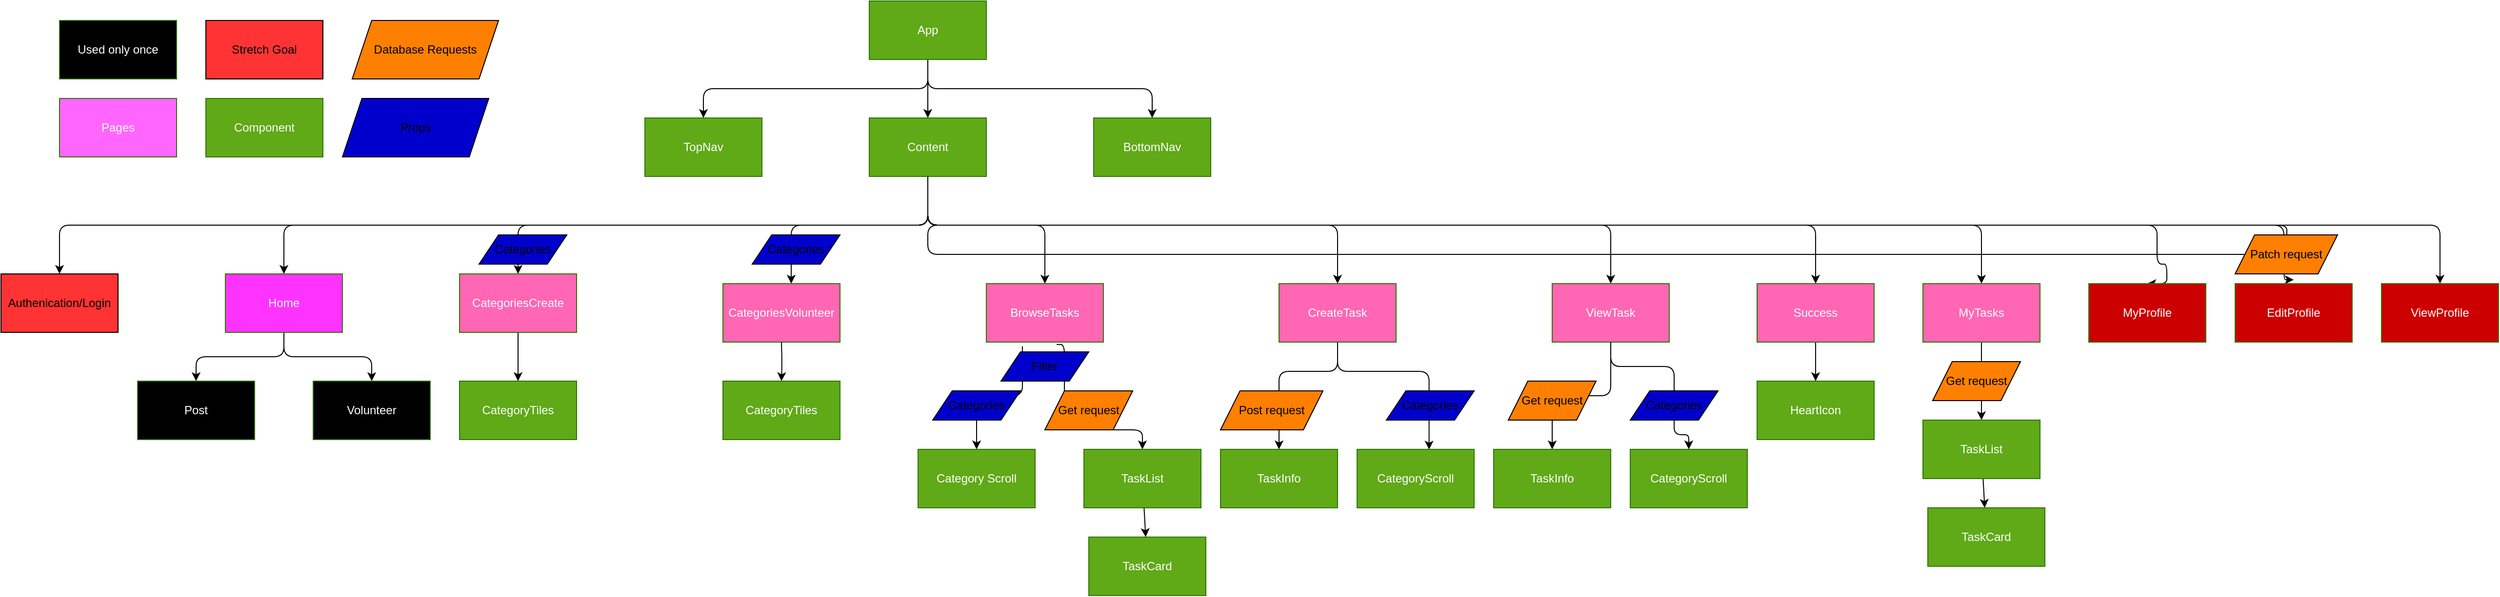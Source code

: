 <mxfile>
    <diagram id="rWSGf-dNv_oNmWu9gTjf" name="Page-1">
        <mxGraphModel dx="2993" dy="1853" grid="1" gridSize="10" guides="1" tooltips="1" connect="1" arrows="1" fold="1" page="1" pageScale="1" pageWidth="827" pageHeight="1169" math="0" shadow="0">
            <root>
                <mxCell id="0"/>
                <mxCell id="1" parent="0"/>
                <mxCell id="57" value="Stretch Goal" style="rounded=0;whiteSpace=wrap;html=1;fillColor=#FF3333;" vertex="1" parent="1">
                    <mxGeometry x="-300" y="-200" width="120" height="60" as="geometry"/>
                </mxCell>
                <mxCell id="69" style="edgeStyle=orthogonalEdgeStyle;html=1;entryX=0.5;entryY=0;entryDx=0;entryDy=0;" edge="1" parent="1" source="62" target="64">
                    <mxGeometry relative="1" as="geometry"/>
                </mxCell>
                <mxCell id="72" style="edgeStyle=orthogonalEdgeStyle;html=1;exitX=0.5;exitY=1;exitDx=0;exitDy=0;entryX=0.5;entryY=0;entryDx=0;entryDy=0;" edge="1" parent="1" source="62" target="67">
                    <mxGeometry relative="1" as="geometry"/>
                </mxCell>
                <mxCell id="73" style="edgeStyle=orthogonalEdgeStyle;html=1;exitX=0.5;exitY=1;exitDx=0;exitDy=0;entryX=0.5;entryY=0;entryDx=0;entryDy=0;" edge="1" parent="1" source="62" target="68">
                    <mxGeometry relative="1" as="geometry"/>
                </mxCell>
                <mxCell id="62" value="App" style="rounded=0;whiteSpace=wrap;html=1;fillColor=#60a917;fontColor=#ffffff;strokeColor=#2D7600;" vertex="1" parent="1">
                    <mxGeometry x="380" y="-220" width="120" height="60" as="geometry"/>
                </mxCell>
                <mxCell id="75" style="edgeStyle=orthogonalEdgeStyle;html=1;exitX=0.5;exitY=1;exitDx=0;exitDy=0;entryX=0.5;entryY=0;entryDx=0;entryDy=0;" edge="1" parent="1" source="64" target="74">
                    <mxGeometry relative="1" as="geometry"/>
                </mxCell>
                <mxCell id="80" style="edgeStyle=orthogonalEdgeStyle;html=1;exitX=0.5;exitY=1;exitDx=0;exitDy=0;entryX=0.5;entryY=0;entryDx=0;entryDy=0;" edge="1" parent="1" source="64" target="79">
                    <mxGeometry relative="1" as="geometry"/>
                </mxCell>
                <mxCell id="81" style="edgeStyle=orthogonalEdgeStyle;html=1;exitX=0.5;exitY=1;exitDx=0;exitDy=0;" edge="1" parent="1" source="64" target="76">
                    <mxGeometry relative="1" as="geometry"/>
                </mxCell>
                <mxCell id="91" style="edgeStyle=orthogonalEdgeStyle;html=1;exitX=0.5;exitY=1;exitDx=0;exitDy=0;" edge="1" parent="1" source="64">
                    <mxGeometry relative="1" as="geometry">
                        <mxPoint x="300" y="70" as="targetPoint"/>
                        <Array as="points">
                            <mxPoint x="440" y="10"/>
                            <mxPoint x="300" y="10"/>
                        </Array>
                    </mxGeometry>
                </mxCell>
                <mxCell id="101" value="" style="edgeStyle=none;html=1;entryX=0.5;entryY=0;entryDx=0;entryDy=0;" edge="1" parent="1" source="64" target="100">
                    <mxGeometry relative="1" as="geometry">
                        <Array as="points">
                            <mxPoint x="440" y="10"/>
                            <mxPoint x="560" y="10"/>
                        </Array>
                    </mxGeometry>
                </mxCell>
                <mxCell id="112" style="edgeStyle=none;html=1;entryX=0.5;entryY=0;entryDx=0;entryDy=0;" edge="1" parent="1" target="108">
                    <mxGeometry relative="1" as="geometry">
                        <mxPoint x="440" y="-40" as="sourcePoint"/>
                        <Array as="points">
                            <mxPoint x="440" y="10"/>
                            <mxPoint x="860" y="10"/>
                        </Array>
                    </mxGeometry>
                </mxCell>
                <mxCell id="113" style="edgeStyle=none;html=1;entryX=0.5;entryY=0;entryDx=0;entryDy=0;" edge="1" parent="1" target="109">
                    <mxGeometry relative="1" as="geometry">
                        <mxPoint x="440" y="-40" as="sourcePoint"/>
                        <Array as="points">
                            <mxPoint x="440" y="10"/>
                            <mxPoint x="960" y="10"/>
                            <mxPoint x="1140" y="10"/>
                        </Array>
                    </mxGeometry>
                </mxCell>
                <mxCell id="114" style="edgeStyle=orthogonalEdgeStyle;html=1;entryX=0.5;entryY=0;entryDx=0;entryDy=0;exitX=0.5;exitY=1;exitDx=0;exitDy=0;" edge="1" parent="1" source="64" target="110">
                    <mxGeometry relative="1" as="geometry">
                        <Array as="points">
                            <mxPoint x="440" y="10"/>
                            <mxPoint x="1350" y="10"/>
                        </Array>
                    </mxGeometry>
                </mxCell>
                <mxCell id="115" style="edgeStyle=orthogonalEdgeStyle;html=1;startArrow=none;" edge="1" parent="1" source="134">
                    <mxGeometry relative="1" as="geometry">
                        <mxPoint x="1840" y="66" as="targetPoint"/>
                        <Array as="points">
                            <mxPoint x="440" y="10"/>
                            <mxPoint x="1830" y="10"/>
                            <mxPoint x="1830" y="66"/>
                        </Array>
                    </mxGeometry>
                </mxCell>
                <mxCell id="152" style="edgeStyle=orthogonalEdgeStyle;html=1;entryX=0.5;entryY=0;entryDx=0;entryDy=0;" edge="1" parent="1" source="64" target="111">
                    <mxGeometry relative="1" as="geometry">
                        <mxPoint x="1740" y="50" as="targetPoint"/>
                        <Array as="points">
                            <mxPoint x="440" y="10"/>
                            <mxPoint x="1700" y="10"/>
                            <mxPoint x="1700" y="50"/>
                            <mxPoint x="1710" y="50"/>
                            <mxPoint x="1710" y="70"/>
                        </Array>
                    </mxGeometry>
                </mxCell>
                <mxCell id="153" style="edgeStyle=orthogonalEdgeStyle;html=1;entryX=0.5;entryY=0;entryDx=0;entryDy=0;" edge="1" parent="1" source="64" target="149">
                    <mxGeometry relative="1" as="geometry">
                        <mxPoint x="1850" y="60" as="targetPoint"/>
                        <Array as="points">
                            <mxPoint x="440" y="10"/>
                            <mxPoint x="1990" y="10"/>
                        </Array>
                    </mxGeometry>
                </mxCell>
                <mxCell id="158" style="edgeStyle=orthogonalEdgeStyle;html=1;entryX=0.5;entryY=0;entryDx=0;entryDy=0;" edge="1" parent="1" source="64" target="154">
                    <mxGeometry relative="1" as="geometry">
                        <Array as="points">
                            <mxPoint x="440" y="10"/>
                            <mxPoint x="1520" y="10"/>
                        </Array>
                    </mxGeometry>
                </mxCell>
                <mxCell id="64" value="Content" style="rounded=0;whiteSpace=wrap;html=1;fillColor=#60a917;fontColor=#ffffff;strokeColor=#2D7600;" vertex="1" parent="1">
                    <mxGeometry x="380" y="-100" width="120" height="60" as="geometry"/>
                </mxCell>
                <mxCell id="66" value="Component" style="rounded=0;whiteSpace=wrap;html=1;fillColor=#60a917;fontColor=#ffffff;strokeColor=#2D7600;" vertex="1" parent="1">
                    <mxGeometry x="-300" y="-120" width="120" height="60" as="geometry"/>
                </mxCell>
                <mxCell id="67" value="TopNav" style="rounded=0;whiteSpace=wrap;html=1;fillColor=#60a917;fontColor=#ffffff;strokeColor=#2D7600;" vertex="1" parent="1">
                    <mxGeometry x="150" y="-100" width="120" height="60" as="geometry"/>
                </mxCell>
                <mxCell id="68" value="BottomNav" style="rounded=0;whiteSpace=wrap;html=1;fillColor=#60a917;fontColor=#ffffff;strokeColor=#2D7600;" vertex="1" parent="1">
                    <mxGeometry x="610" y="-100" width="120" height="60" as="geometry"/>
                </mxCell>
                <mxCell id="87" style="edgeStyle=orthogonalEdgeStyle;html=1;exitX=0.5;exitY=1;exitDx=0;exitDy=0;entryX=0.5;entryY=0;entryDx=0;entryDy=0;" edge="1" parent="1" source="74" target="84">
                    <mxGeometry relative="1" as="geometry"/>
                </mxCell>
                <mxCell id="88" style="edgeStyle=orthogonalEdgeStyle;html=1;exitX=0.5;exitY=1;exitDx=0;exitDy=0;entryX=0.5;entryY=0;entryDx=0;entryDy=0;" edge="1" parent="1" source="74" target="85">
                    <mxGeometry relative="1" as="geometry"/>
                </mxCell>
                <mxCell id="74" value="Home" style="rounded=0;whiteSpace=wrap;html=1;fillColor=#FF33FF;fontColor=#ffffff;strokeColor=#2D7600;" vertex="1" parent="1">
                    <mxGeometry x="-280" y="60" width="120" height="60" as="geometry"/>
                </mxCell>
                <mxCell id="82" style="edgeStyle=orthogonalEdgeStyle;html=1;exitX=0.5;exitY=1;exitDx=0;exitDy=0;entryX=0.5;entryY=0;entryDx=0;entryDy=0;" edge="1" parent="1" source="76" target="77">
                    <mxGeometry relative="1" as="geometry"/>
                </mxCell>
                <mxCell id="76" value="CategoriesCreate" style="rounded=0;whiteSpace=wrap;html=1;fillColor=#FF66B3;fontColor=#ffffff;strokeColor=#2D7600;" vertex="1" parent="1">
                    <mxGeometry x="-40" y="60" width="120" height="60" as="geometry"/>
                </mxCell>
                <mxCell id="77" value="CategoryTiles" style="rounded=0;whiteSpace=wrap;html=1;fillColor=#60a917;fontColor=#ffffff;strokeColor=#2D7600;" vertex="1" parent="1">
                    <mxGeometry x="-40" y="170" width="120" height="60" as="geometry"/>
                </mxCell>
                <mxCell id="79" value="Authenication/Login" style="rounded=0;whiteSpace=wrap;html=1;fillColor=#FF3333;" vertex="1" parent="1">
                    <mxGeometry x="-510" y="60" width="120" height="60" as="geometry"/>
                </mxCell>
                <mxCell id="84" value="Post" style="rounded=0;whiteSpace=wrap;html=1;fillColor=#000000;fontColor=#ffffff;strokeColor=#2D7600;" vertex="1" parent="1">
                    <mxGeometry x="-370" y="170" width="120" height="60" as="geometry"/>
                </mxCell>
                <mxCell id="85" value="Volunteer" style="rounded=0;whiteSpace=wrap;html=1;fillColor=#000000;fontColor=#ffffff;strokeColor=#2D7600;" vertex="1" parent="1">
                    <mxGeometry x="-190" y="170" width="120" height="60" as="geometry"/>
                </mxCell>
                <mxCell id="86" value="Used only once" style="rounded=0;whiteSpace=wrap;html=1;fillColor=#000000;fontColor=#ffffff;strokeColor=#2D7600;" vertex="1" parent="1">
                    <mxGeometry x="-450" y="-200" width="120" height="60" as="geometry"/>
                </mxCell>
                <mxCell id="94" style="edgeStyle=orthogonalEdgeStyle;html=1;exitX=0.308;exitY=1.073;exitDx=0;exitDy=0;exitPerimeter=0;entryX=0.5;entryY=0;entryDx=0;entryDy=0;" edge="1" parent="1" source="100" target="92">
                    <mxGeometry relative="1" as="geometry">
                        <mxPoint x="450" y="240" as="sourcePoint"/>
                        <mxPoint x="510" y="320" as="targetPoint"/>
                    </mxGeometry>
                </mxCell>
                <mxCell id="95" style="edgeStyle=orthogonalEdgeStyle;html=1;entryX=0.5;entryY=0;entryDx=0;entryDy=0;exitX=0.6;exitY=1.04;exitDx=0;exitDy=0;exitPerimeter=0;" edge="1" parent="1" source="100" target="102">
                    <mxGeometry relative="1" as="geometry">
                        <mxPoint x="450" y="240" as="sourcePoint"/>
                        <mxPoint x="700" y="320" as="targetPoint"/>
                        <Array as="points">
                            <mxPoint x="580" y="132"/>
                            <mxPoint x="580" y="220"/>
                            <mxPoint x="660" y="220"/>
                        </Array>
                    </mxGeometry>
                </mxCell>
                <mxCell id="90" value="Pages" style="rounded=0;whiteSpace=wrap;html=1;fillColor=#FF66FF;fontColor=#ffffff;strokeColor=#2D7600;" vertex="1" parent="1">
                    <mxGeometry x="-450" y="-120" width="120" height="60" as="geometry"/>
                </mxCell>
                <mxCell id="92" value="Category Scroll" style="rounded=0;whiteSpace=wrap;html=1;fillColor=#60A917;fontColor=#ffffff;strokeColor=#2D7600;" vertex="1" parent="1">
                    <mxGeometry x="430" y="240" width="120" height="60" as="geometry"/>
                </mxCell>
                <mxCell id="93" value="TaskCard" style="rounded=0;whiteSpace=wrap;html=1;fillColor=#60a917;fontColor=#ffffff;strokeColor=#2D7600;" vertex="1" parent="1">
                    <mxGeometry x="605" y="330" width="120" height="60" as="geometry"/>
                </mxCell>
                <mxCell id="96" value="Get request" style="shape=parallelogram;perimeter=parallelogramPerimeter;whiteSpace=wrap;html=1;fixedSize=1;fillColor=#FF8000;strokeColor=#000000;" vertex="1" parent="1">
                    <mxGeometry x="560" y="180" width="90" height="40" as="geometry"/>
                </mxCell>
                <mxCell id="97" value="CategoriesVolunteer" style="rounded=0;whiteSpace=wrap;html=1;fillColor=#FF66B3;fontColor=#ffffff;strokeColor=#2D7600;" vertex="1" parent="1">
                    <mxGeometry x="230" y="70" width="120" height="60" as="geometry"/>
                </mxCell>
                <mxCell id="100" value="BrowseTasks" style="rounded=0;whiteSpace=wrap;html=1;fillColor=#FF66B3;fontColor=#ffffff;strokeColor=#2D7600;" vertex="1" parent="1">
                    <mxGeometry x="500" y="70" width="120" height="60" as="geometry"/>
                </mxCell>
                <mxCell id="103" value="" style="edgeStyle=none;html=1;" edge="1" parent="1" source="102" target="93">
                    <mxGeometry relative="1" as="geometry"/>
                </mxCell>
                <mxCell id="102" value="TaskList" style="rounded=0;whiteSpace=wrap;html=1;fillColor=#60a917;fontColor=#ffffff;strokeColor=#2D7600;" vertex="1" parent="1">
                    <mxGeometry x="600" y="240" width="120" height="60" as="geometry"/>
                </mxCell>
                <mxCell id="104" style="edgeStyle=orthogonalEdgeStyle;html=1;entryX=0.5;entryY=0;entryDx=0;entryDy=0;" edge="1" parent="1" target="106">
                    <mxGeometry relative="1" as="geometry">
                        <mxPoint x="290" y="130" as="sourcePoint"/>
                    </mxGeometry>
                </mxCell>
                <mxCell id="106" value="CategoryTiles" style="rounded=0;whiteSpace=wrap;html=1;fillColor=#60a917;fontColor=#ffffff;strokeColor=#2D7600;" vertex="1" parent="1">
                    <mxGeometry x="230" y="170" width="120" height="60" as="geometry"/>
                </mxCell>
                <mxCell id="122" style="edgeStyle=orthogonalEdgeStyle;html=1;entryX=0.615;entryY=0.003;entryDx=0;entryDy=0;entryPerimeter=0;" edge="1" parent="1" source="108" target="116">
                    <mxGeometry relative="1" as="geometry">
                        <Array as="points">
                            <mxPoint x="860" y="160"/>
                            <mxPoint x="954" y="160"/>
                        </Array>
                    </mxGeometry>
                </mxCell>
                <mxCell id="138" style="edgeStyle=orthogonalEdgeStyle;html=1;entryX=0.5;entryY=0;entryDx=0;entryDy=0;" edge="1" parent="1" source="108" target="118">
                    <mxGeometry relative="1" as="geometry">
                        <Array as="points">
                            <mxPoint x="860" y="160"/>
                            <mxPoint x="800" y="160"/>
                        </Array>
                    </mxGeometry>
                </mxCell>
                <mxCell id="108" value="CreateTask" style="rounded=0;whiteSpace=wrap;html=1;fillColor=#FF66B3;fontColor=#ffffff;strokeColor=#2D7600;" vertex="1" parent="1">
                    <mxGeometry x="800" y="70" width="120" height="60" as="geometry"/>
                </mxCell>
                <mxCell id="125" style="edgeStyle=orthogonalEdgeStyle;html=1;entryX=0.5;entryY=0;entryDx=0;entryDy=0;" edge="1" parent="1" source="109" target="124">
                    <mxGeometry relative="1" as="geometry"/>
                </mxCell>
                <mxCell id="126" style="edgeStyle=orthogonalEdgeStyle;html=1;entryX=0.5;entryY=0;entryDx=0;entryDy=0;startArrow=none;" edge="1" parent="1" source="146" target="123">
                    <mxGeometry relative="1" as="geometry"/>
                </mxCell>
                <mxCell id="109" value="ViewTask" style="rounded=0;whiteSpace=wrap;html=1;fillColor=#FF66B3;fontColor=#ffffff;strokeColor=#2D7600;" vertex="1" parent="1">
                    <mxGeometry x="1080" y="70" width="120" height="60" as="geometry"/>
                </mxCell>
                <mxCell id="131" value="" style="edgeStyle=orthogonalEdgeStyle;html=1;" edge="1" parent="1" source="110" target="130">
                    <mxGeometry relative="1" as="geometry"/>
                </mxCell>
                <mxCell id="110" value="Success" style="rounded=0;whiteSpace=wrap;html=1;fillColor=#FF66B3;fontColor=#ffffff;strokeColor=#2D7600;" vertex="1" parent="1">
                    <mxGeometry x="1290" y="70" width="120" height="60" as="geometry"/>
                </mxCell>
                <mxCell id="111" value="MyProfile" style="rounded=0;whiteSpace=wrap;html=1;fillColor=#CC0000;fontColor=#ffffff;strokeColor=#2D7600;" vertex="1" parent="1">
                    <mxGeometry x="1630" y="70" width="120" height="60" as="geometry"/>
                </mxCell>
                <mxCell id="116" value="CategoryScroll" style="rounded=0;whiteSpace=wrap;html=1;fillColor=#60A917;fontColor=#ffffff;strokeColor=#2D7600;" vertex="1" parent="1">
                    <mxGeometry x="880" y="240" width="120" height="60" as="geometry"/>
                </mxCell>
                <mxCell id="118" value="TaskInfo" style="rounded=0;whiteSpace=wrap;html=1;fillColor=#60a917;fontColor=#ffffff;strokeColor=#2D7600;" vertex="1" parent="1">
                    <mxGeometry x="740" y="240" width="120" height="60" as="geometry"/>
                </mxCell>
                <mxCell id="123" value="CategoryScroll" style="rounded=0;whiteSpace=wrap;html=1;fillColor=#60A917;fontColor=#ffffff;strokeColor=#2D7600;" vertex="1" parent="1">
                    <mxGeometry x="1160" y="240" width="120" height="60" as="geometry"/>
                </mxCell>
                <mxCell id="124" value="TaskInfo" style="rounded=0;whiteSpace=wrap;html=1;fillColor=#60a917;fontColor=#ffffff;strokeColor=#2D7600;" vertex="1" parent="1">
                    <mxGeometry x="1020" y="240" width="120" height="60" as="geometry"/>
                </mxCell>
                <mxCell id="127" value="Get request" style="shape=parallelogram;perimeter=parallelogramPerimeter;whiteSpace=wrap;html=1;fixedSize=1;fillColor=#FF8000;strokeColor=#000000;" vertex="1" parent="1">
                    <mxGeometry x="1035" y="170" width="90" height="40" as="geometry"/>
                </mxCell>
                <mxCell id="128" value="Post request" style="shape=parallelogram;perimeter=parallelogramPerimeter;whiteSpace=wrap;html=1;fixedSize=1;fillColor=#FF8000;strokeColor=#000000;" vertex="1" parent="1">
                    <mxGeometry x="740" y="180" width="105" height="40" as="geometry"/>
                </mxCell>
                <mxCell id="130" value="HeartIcon" style="rounded=0;whiteSpace=wrap;html=1;fillColor=#60A917;fontColor=#ffffff;strokeColor=#2D7600;" vertex="1" parent="1">
                    <mxGeometry x="1290" y="170" width="120" height="60" as="geometry"/>
                </mxCell>
                <mxCell id="132" value="EditProfile" style="rounded=0;whiteSpace=wrap;html=1;fillColor=#CC0000;fontColor=#ffffff;strokeColor=#2D7600;" vertex="1" parent="1">
                    <mxGeometry x="1780" y="70" width="120" height="60" as="geometry"/>
                </mxCell>
                <mxCell id="140" value="Database Requests" style="shape=parallelogram;perimeter=parallelogramPerimeter;whiteSpace=wrap;html=1;fixedSize=1;fillColor=#FF8000;strokeColor=#000000;" vertex="1" parent="1">
                    <mxGeometry x="-150" y="-200" width="150" height="60" as="geometry"/>
                </mxCell>
                <mxCell id="141" value="Props" style="shape=parallelogram;perimeter=parallelogramPerimeter;whiteSpace=wrap;html=1;fixedSize=1;fillColor=#0000CC;strokeColor=#000000;" vertex="1" parent="1">
                    <mxGeometry x="-160" y="-120" width="150" height="60" as="geometry"/>
                </mxCell>
                <mxCell id="142" value="Categories" style="shape=parallelogram;perimeter=parallelogramPerimeter;whiteSpace=wrap;html=1;fixedSize=1;fillColor=#0000CC;strokeColor=#000000;" vertex="1" parent="1">
                    <mxGeometry x="-20" y="20" width="90" height="30" as="geometry"/>
                </mxCell>
                <mxCell id="143" value="Categories" style="shape=parallelogram;perimeter=parallelogramPerimeter;whiteSpace=wrap;html=1;fixedSize=1;fillColor=#0000CC;strokeColor=#000000;" vertex="1" parent="1">
                    <mxGeometry x="260" y="20" width="90" height="30" as="geometry"/>
                </mxCell>
                <mxCell id="144" value="Categories" style="shape=parallelogram;perimeter=parallelogramPerimeter;whiteSpace=wrap;html=1;fixedSize=1;fillColor=#0000CC;strokeColor=#000000;" vertex="1" parent="1">
                    <mxGeometry x="445" y="180" width="90" height="30" as="geometry"/>
                </mxCell>
                <mxCell id="145" value="Categories" style="shape=parallelogram;perimeter=parallelogramPerimeter;whiteSpace=wrap;html=1;fixedSize=1;fillColor=#0000CC;strokeColor=#000000;" vertex="1" parent="1">
                    <mxGeometry x="910" y="180" width="90" height="30" as="geometry"/>
                </mxCell>
                <mxCell id="147" value="" style="edgeStyle=orthogonalEdgeStyle;html=1;entryX=0.5;entryY=0;entryDx=0;entryDy=0;endArrow=none;" edge="1" parent="1" source="109" target="146">
                    <mxGeometry relative="1" as="geometry">
                        <mxPoint x="1140" y="130" as="sourcePoint"/>
                        <mxPoint x="1220" y="240" as="targetPoint"/>
                    </mxGeometry>
                </mxCell>
                <mxCell id="146" value="Categories" style="shape=parallelogram;perimeter=parallelogramPerimeter;whiteSpace=wrap;html=1;fixedSize=1;fillColor=#0000CC;strokeColor=#000000;" vertex="1" parent="1">
                    <mxGeometry x="1160" y="180" width="90" height="30" as="geometry"/>
                </mxCell>
                <mxCell id="148" value="Filter" style="shape=parallelogram;perimeter=parallelogramPerimeter;whiteSpace=wrap;html=1;fixedSize=1;fillColor=#0000CC;strokeColor=#000000;" vertex="1" parent="1">
                    <mxGeometry x="515" y="140" width="90" height="30" as="geometry"/>
                </mxCell>
                <mxCell id="149" value="ViewProfile" style="rounded=0;whiteSpace=wrap;html=1;fillColor=#CC0000;fontColor=#ffffff;strokeColor=#2D7600;" vertex="1" parent="1">
                    <mxGeometry x="1930" y="70" width="120" height="60" as="geometry"/>
                </mxCell>
                <mxCell id="168" style="edgeStyle=orthogonalEdgeStyle;html=1;entryX=0.5;entryY=0;entryDx=0;entryDy=0;" edge="1" parent="1" source="154" target="167">
                    <mxGeometry relative="1" as="geometry"/>
                </mxCell>
                <mxCell id="154" value="MyTasks" style="rounded=0;whiteSpace=wrap;html=1;fillColor=#FF66B3;fontColor=#ffffff;strokeColor=#2D7600;" vertex="1" parent="1">
                    <mxGeometry x="1460" y="70" width="120" height="60" as="geometry"/>
                </mxCell>
                <mxCell id="157" value="" style="edgeStyle=orthogonalEdgeStyle;html=1;endArrow=none;" edge="1" parent="1" source="64" target="134">
                    <mxGeometry relative="1" as="geometry">
                        <mxPoint x="440" y="-40" as="sourcePoint"/>
                        <mxPoint x="1840" y="66" as="targetPoint"/>
                        <Array as="points">
                            <mxPoint x="440" y="10"/>
                            <mxPoint x="1833" y="10"/>
                        </Array>
                    </mxGeometry>
                </mxCell>
                <mxCell id="134" value="Patch request" style="shape=parallelogram;perimeter=parallelogramPerimeter;whiteSpace=wrap;html=1;fixedSize=1;fillColor=#FF8000;strokeColor=#000000;" vertex="1" parent="1">
                    <mxGeometry x="1780" y="20" width="105" height="40" as="geometry"/>
                </mxCell>
                <mxCell id="164" value="TaskCard" style="rounded=0;whiteSpace=wrap;html=1;fillColor=#60a917;fontColor=#ffffff;strokeColor=#2D7600;" vertex="1" parent="1">
                    <mxGeometry x="1465" y="300" width="120" height="60" as="geometry"/>
                </mxCell>
                <mxCell id="165" value="Get request" style="shape=parallelogram;perimeter=parallelogramPerimeter;whiteSpace=wrap;html=1;fixedSize=1;fillColor=#FF8000;strokeColor=#000000;" vertex="1" parent="1">
                    <mxGeometry x="1470" y="150" width="90" height="40" as="geometry"/>
                </mxCell>
                <mxCell id="166" value="" style="edgeStyle=none;html=1;" edge="1" parent="1" source="167" target="164">
                    <mxGeometry relative="1" as="geometry"/>
                </mxCell>
                <mxCell id="167" value="TaskList" style="rounded=0;whiteSpace=wrap;html=1;fillColor=#60a917;fontColor=#ffffff;strokeColor=#2D7600;" vertex="1" parent="1">
                    <mxGeometry x="1460" y="210" width="120" height="60" as="geometry"/>
                </mxCell>
            </root>
        </mxGraphModel>
    </diagram>
</mxfile>